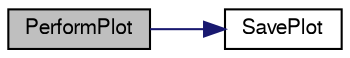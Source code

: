 digraph G
{
  edge [fontname="FreeSans",fontsize="10",labelfontname="FreeSans",labelfontsize="10"];
  node [fontname="FreeSans",fontsize="10",shape=record];
  rankdir=LR;
  Node1 [label="PerformPlot",height=0.2,width=0.4,color="black", fillcolor="grey75", style="filled" fontcolor="black"];
  Node1 -> Node2 [color="midnightblue",fontsize="10",style="solid",fontname="FreeSans"];
  Node2 [label="SavePlot",height=0.2,width=0.4,color="black", fillcolor="white", style="filled",URL="$GnuplotInc_8cpp.html#a07bd2e7a5945dc93fe3114d62e8040f7",tooltip="Procedura zapisuje wyrysowany wykres do pliku o podanym rozszerzeniu."];
}
